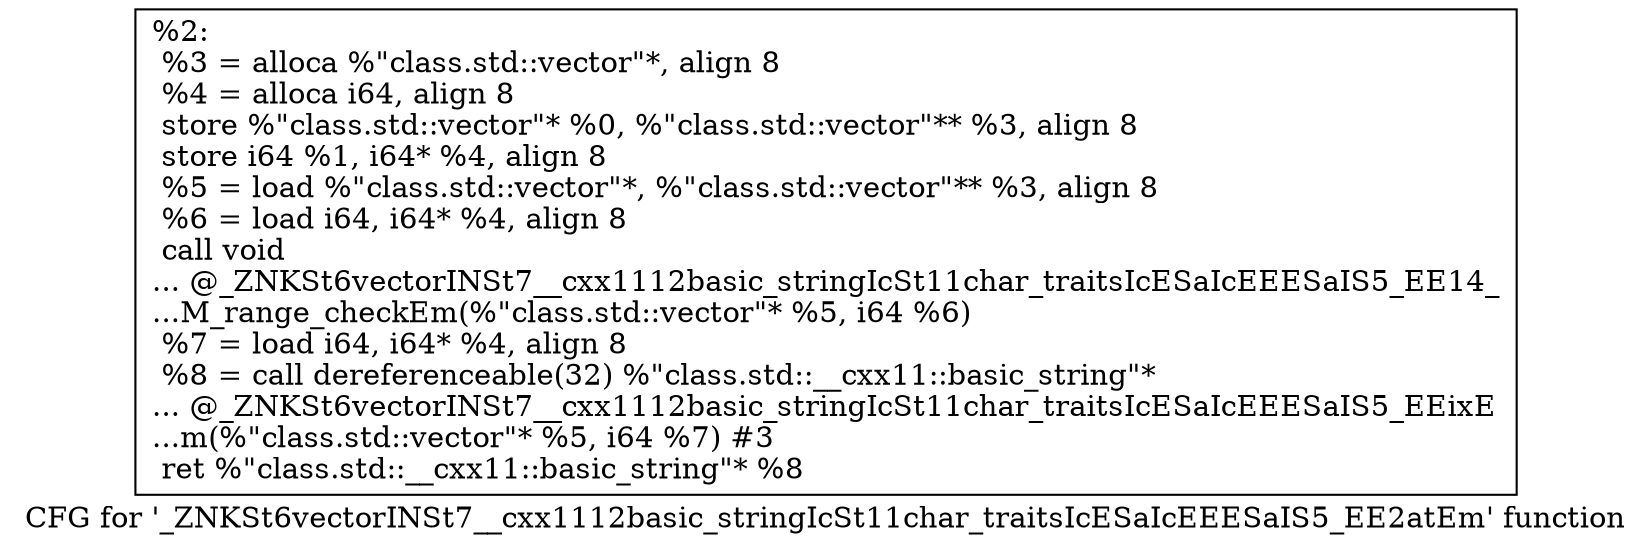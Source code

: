 digraph "CFG for '_ZNKSt6vectorINSt7__cxx1112basic_stringIcSt11char_traitsIcESaIcEEESaIS5_EE2atEm' function" {
	label="CFG for '_ZNKSt6vectorINSt7__cxx1112basic_stringIcSt11char_traitsIcESaIcEEESaIS5_EE2atEm' function";

	Node0x2054f80 [shape=record,label="{%2:\l  %3 = alloca %\"class.std::vector\"*, align 8\l  %4 = alloca i64, align 8\l  store %\"class.std::vector\"* %0, %\"class.std::vector\"** %3, align 8\l  store i64 %1, i64* %4, align 8\l  %5 = load %\"class.std::vector\"*, %\"class.std::vector\"** %3, align 8\l  %6 = load i64, i64* %4, align 8\l  call void\l... @_ZNKSt6vectorINSt7__cxx1112basic_stringIcSt11char_traitsIcESaIcEEESaIS5_EE14_\l...M_range_checkEm(%\"class.std::vector\"* %5, i64 %6)\l  %7 = load i64, i64* %4, align 8\l  %8 = call dereferenceable(32) %\"class.std::__cxx11::basic_string\"*\l... @_ZNKSt6vectorINSt7__cxx1112basic_stringIcSt11char_traitsIcESaIcEEESaIS5_EEixE\l...m(%\"class.std::vector\"* %5, i64 %7) #3\l  ret %\"class.std::__cxx11::basic_string\"* %8\l}"];
}
